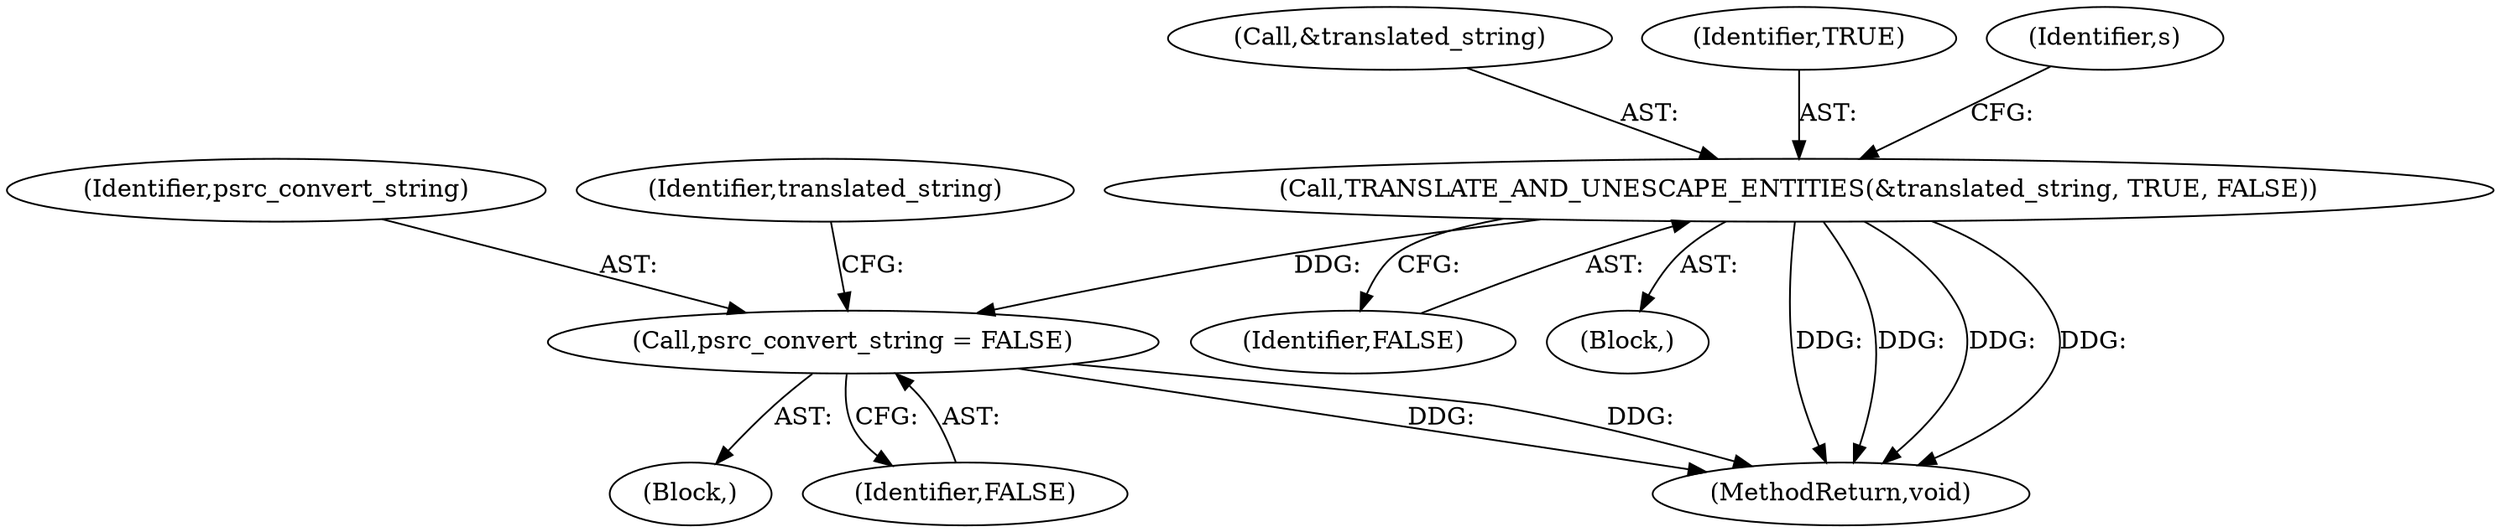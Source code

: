 digraph "0_lynx-snapshots_280a61b300a1614f6037efc0902ff7ecf17146e9@pointer" {
"1000151" [label="(Call,TRANSLATE_AND_UNESCAPE_ENTITIES(&translated_string, TRUE, FALSE))"];
"1000500" [label="(Call,psrc_convert_string = FALSE)"];
"1000500" [label="(Call,psrc_convert_string = FALSE)"];
"1000152" [label="(Call,&translated_string)"];
"1000155" [label="(Identifier,FALSE)"];
"1000154" [label="(Identifier,TRUE)"];
"1000501" [label="(Identifier,psrc_convert_string)"];
"1000504" [label="(Identifier,translated_string)"];
"1000147" [label="(Block,)"];
"1000505" [label="(MethodReturn,void)"];
"1000499" [label="(Block,)"];
"1000151" [label="(Call,TRANSLATE_AND_UNESCAPE_ENTITIES(&translated_string, TRUE, FALSE))"];
"1000157" [label="(Identifier,s)"];
"1000502" [label="(Identifier,FALSE)"];
"1000151" -> "1000147"  [label="AST: "];
"1000151" -> "1000155"  [label="CFG: "];
"1000152" -> "1000151"  [label="AST: "];
"1000154" -> "1000151"  [label="AST: "];
"1000155" -> "1000151"  [label="AST: "];
"1000157" -> "1000151"  [label="CFG: "];
"1000151" -> "1000505"  [label="DDG: "];
"1000151" -> "1000505"  [label="DDG: "];
"1000151" -> "1000505"  [label="DDG: "];
"1000151" -> "1000505"  [label="DDG: "];
"1000151" -> "1000500"  [label="DDG: "];
"1000500" -> "1000499"  [label="AST: "];
"1000500" -> "1000502"  [label="CFG: "];
"1000501" -> "1000500"  [label="AST: "];
"1000502" -> "1000500"  [label="AST: "];
"1000504" -> "1000500"  [label="CFG: "];
"1000500" -> "1000505"  [label="DDG: "];
"1000500" -> "1000505"  [label="DDG: "];
}
